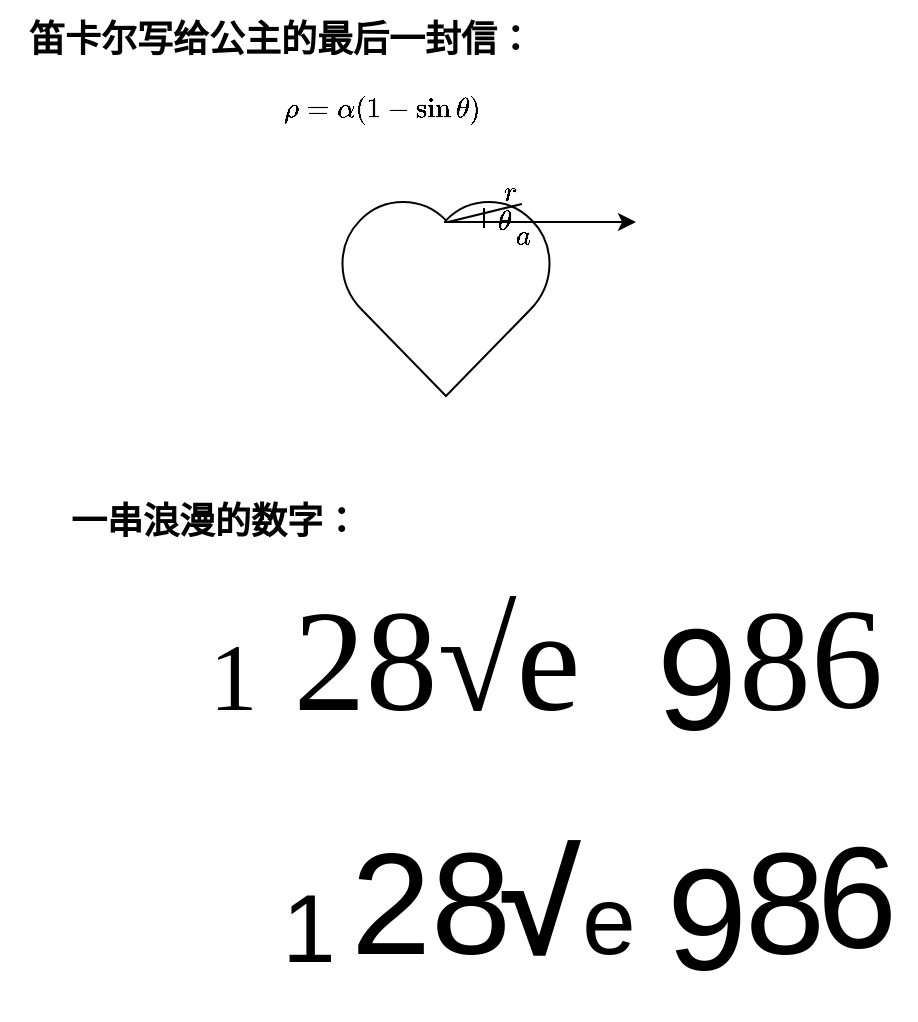 <mxfile version="22.0.6" type="github">
  <diagram id="c8HK3SkO3hzYToyx8a8B" name="第 1 页">
    <mxGraphModel dx="685" dy="746" grid="1" gridSize="10" guides="1" tooltips="1" connect="1" arrows="1" fold="1" page="1" pageScale="1" pageWidth="827" pageHeight="1169" math="1" shadow="0">
      <root>
        <mxCell id="0" />
        <mxCell id="1" parent="0" />
        <mxCell id="5xKOFeYGnf-TOptimdmP-3" value="" style="verticalLabelPosition=bottom;verticalAlign=top;html=1;shape=mxgraph.basic.heart" vertex="1" parent="1">
          <mxGeometry x="190" y="128" width="110" height="100" as="geometry" />
        </mxCell>
        <mxCell id="5xKOFeYGnf-TOptimdmP-1" value="" style="endArrow=classic;html=1;rounded=0;" edge="1" parent="1">
          <mxGeometry width="50" height="50" relative="1" as="geometry">
            <mxPoint x="244" y="141" as="sourcePoint" />
            <mxPoint x="340" y="141" as="targetPoint" />
          </mxGeometry>
        </mxCell>
        <mxCell id="5xKOFeYGnf-TOptimdmP-4" value="" style="endArrow=none;html=1;rounded=0;entryX=0.845;entryY=0.04;entryDx=0;entryDy=0;entryPerimeter=0;" edge="1" parent="1" target="5xKOFeYGnf-TOptimdmP-3">
          <mxGeometry width="50" height="50" relative="1" as="geometry">
            <mxPoint x="246" y="141" as="sourcePoint" />
            <mxPoint x="270" y="128" as="targetPoint" />
          </mxGeometry>
        </mxCell>
        <mxCell id="5xKOFeYGnf-TOptimdmP-8" value="" style="endArrow=none;html=1;rounded=0;" edge="1" parent="1">
          <mxGeometry width="50" height="50" relative="1" as="geometry">
            <mxPoint x="264" y="134" as="sourcePoint" />
            <mxPoint x="264" y="144" as="targetPoint" />
          </mxGeometry>
        </mxCell>
        <mxCell id="5xKOFeYGnf-TOptimdmP-9" value="$$\theta$$" style="text;html=1;align=center;verticalAlign=middle;resizable=0;points=[];autosize=1;strokeColor=none;fillColor=none;" vertex="1" parent="1">
          <mxGeometry x="234" y="126" width="80" height="30" as="geometry" />
        </mxCell>
        <mxCell id="5xKOFeYGnf-TOptimdmP-10" value="$$r$$" style="text;html=1;align=center;verticalAlign=middle;resizable=0;points=[];autosize=1;strokeColor=none;fillColor=none;" vertex="1" parent="1">
          <mxGeometry x="252" y="111" width="50" height="30" as="geometry" />
        </mxCell>
        <mxCell id="5xKOFeYGnf-TOptimdmP-11" value="$$a$$" style="text;html=1;align=center;verticalAlign=middle;resizable=0;points=[];autosize=1;strokeColor=none;fillColor=none;" vertex="1" parent="1">
          <mxGeometry x="253" y="133" width="60" height="30" as="geometry" />
        </mxCell>
        <mxCell id="5xKOFeYGnf-TOptimdmP-12" value="&lt;font style=&quot;&quot;&gt;&lt;font face=&quot;Tahoma&quot; style=&quot;&quot;&gt;&lt;font style=&quot;font-size: 48px;&quot;&gt;1&lt;/font&gt;&lt;span style=&quot;font-size: 72px;&quot;&gt; 28√&lt;/span&gt;&lt;/font&gt;&lt;font face=&quot;Tahoma&quot; style=&quot;font-size: 72px;&quot;&gt;e&lt;/font&gt;&lt;/font&gt;" style="text;html=1;align=center;verticalAlign=middle;resizable=0;points=[];autosize=1;strokeColor=none;fillColor=none;" vertex="1" parent="1">
          <mxGeometry x="99" y="311" width="240" height="100" as="geometry" />
        </mxCell>
        <mxCell id="5xKOFeYGnf-TOptimdmP-18" value="&lt;font style=&quot;font-size: 72px;&quot;&gt;9&lt;/font&gt;" style="text;html=1;align=center;verticalAlign=middle;resizable=0;points=[];autosize=1;strokeColor=none;fillColor=none;" vertex="1" parent="1">
          <mxGeometry x="340" y="320" width="60" height="100" as="geometry" />
        </mxCell>
        <mxCell id="5xKOFeYGnf-TOptimdmP-19" value="&lt;font face=&quot;Garamond&quot; style=&quot;font-size: 72px;&quot;&gt;8&lt;/font&gt;" style="text;html=1;align=center;verticalAlign=middle;resizable=0;points=[];autosize=1;strokeColor=none;fillColor=none;" vertex="1" parent="1">
          <mxGeometry x="374" y="311" width="70" height="100" as="geometry" />
        </mxCell>
        <mxCell id="5xKOFeYGnf-TOptimdmP-20" value="&lt;font face=&quot;Georgia&quot; style=&quot;font-size: 72px;&quot;&gt;6&lt;/font&gt;" style="text;html=1;align=center;verticalAlign=middle;resizable=0;points=[];autosize=1;strokeColor=none;fillColor=none;" vertex="1" parent="1">
          <mxGeometry x="415" y="310" width="60" height="100" as="geometry" />
        </mxCell>
        <mxCell id="5xKOFeYGnf-TOptimdmP-22" value="&lt;font style=&quot;font-size: 18px;&quot;&gt;&lt;b&gt;一串浪漫的数字：&lt;/b&gt;&lt;/font&gt;" style="text;html=1;align=center;verticalAlign=middle;resizable=0;points=[];autosize=1;strokeColor=none;fillColor=none;" vertex="1" parent="1">
          <mxGeometry x="48" y="274" width="162" height="34" as="geometry" />
        </mxCell>
        <mxCell id="5xKOFeYGnf-TOptimdmP-23" value="&lt;font style=&quot;font-size: 48px;&quot;&gt;1&lt;/font&gt;" style="text;html=1;align=center;verticalAlign=middle;resizable=0;points=[];autosize=1;strokeColor=none;fillColor=none;" vertex="1" parent="1">
          <mxGeometry x="151" y="459" width="50" height="70" as="geometry" />
        </mxCell>
        <mxCell id="5xKOFeYGnf-TOptimdmP-24" value="&lt;font style=&quot;font-size: 72px;&quot;&gt;2&lt;/font&gt;" style="text;html=1;align=center;verticalAlign=middle;resizable=0;points=[];autosize=1;strokeColor=none;fillColor=none;" vertex="1" parent="1">
          <mxGeometry x="187" y="432" width="60" height="100" as="geometry" />
        </mxCell>
        <mxCell id="5xKOFeYGnf-TOptimdmP-25" value="&lt;font style=&quot;font-size: 72px;&quot;&gt;8&lt;/font&gt;" style="text;html=1;align=center;verticalAlign=middle;resizable=0;points=[];autosize=1;strokeColor=none;fillColor=none;" vertex="1" parent="1">
          <mxGeometry x="227" y="432" width="60" height="100" as="geometry" />
        </mxCell>
        <mxCell id="5xKOFeYGnf-TOptimdmP-26" value="&lt;font style=&quot;font-size: 72px;&quot;&gt;&lt;b&gt;√&lt;/b&gt;&lt;/font&gt;" style="text;html=1;align=center;verticalAlign=middle;resizable=0;points=[];autosize=1;strokeColor=none;fillColor=none;" vertex="1" parent="1">
          <mxGeometry x="261.5" y="432" width="60" height="100" as="geometry" />
        </mxCell>
        <mxCell id="5xKOFeYGnf-TOptimdmP-27" value="&lt;font style=&quot;font-size: 48px;&quot;&gt;e&lt;/font&gt;" style="text;html=1;align=center;verticalAlign=middle;resizable=0;points=[];autosize=1;strokeColor=none;fillColor=none;" vertex="1" parent="1">
          <mxGeometry x="300.5" y="455" width="50" height="70" as="geometry" />
        </mxCell>
        <mxCell id="5xKOFeYGnf-TOptimdmP-28" value="&lt;font style=&quot;font-size: 72px;&quot;&gt;9&lt;/font&gt;" style="text;html=1;align=center;verticalAlign=middle;resizable=0;points=[];autosize=1;strokeColor=none;fillColor=none;" vertex="1" parent="1">
          <mxGeometry x="345" y="440" width="60" height="100" as="geometry" />
        </mxCell>
        <mxCell id="5xKOFeYGnf-TOptimdmP-29" value="&lt;font style=&quot;font-size: 72px;&quot;&gt;8&lt;/font&gt;" style="text;html=1;align=center;verticalAlign=middle;resizable=0;points=[];autosize=1;strokeColor=none;fillColor=none;" vertex="1" parent="1">
          <mxGeometry x="384" y="432" width="60" height="100" as="geometry" />
        </mxCell>
        <mxCell id="5xKOFeYGnf-TOptimdmP-30" value="&lt;font style=&quot;font-size: 72px;&quot;&gt;6&lt;/font&gt;" style="text;html=1;align=center;verticalAlign=middle;resizable=0;points=[];autosize=1;strokeColor=none;fillColor=none;" vertex="1" parent="1">
          <mxGeometry x="420" y="429" width="60" height="100" as="geometry" />
        </mxCell>
        <mxCell id="5xKOFeYGnf-TOptimdmP-34" value="&lt;font style=&quot;font-size: 18px;&quot;&gt;&lt;b&gt;笛卡尔写给公主的最后一封信：&lt;/b&gt;&lt;/font&gt;" style="text;html=1;align=center;verticalAlign=middle;resizable=0;points=[];autosize=1;strokeColor=none;fillColor=none;" vertex="1" parent="1">
          <mxGeometry x="22" y="30" width="280" height="40" as="geometry" />
        </mxCell>
        <mxCell id="5xKOFeYGnf-TOptimdmP-35" value="$$\rho = \alpha (1-\sin{\theta})$$" style="text;html=1;align=center;verticalAlign=middle;resizable=0;points=[];autosize=1;strokeColor=none;fillColor=none;" vertex="1" parent="1">
          <mxGeometry x="113" y="70" width="200" height="30" as="geometry" />
        </mxCell>
      </root>
    </mxGraphModel>
  </diagram>
</mxfile>
